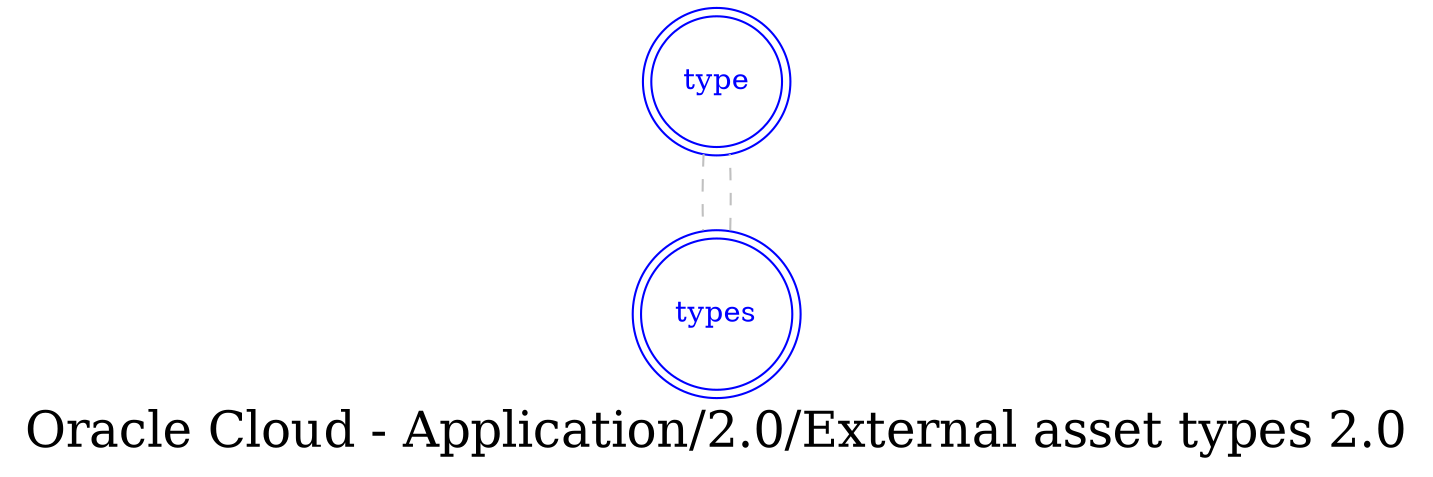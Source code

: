 digraph LexiconGraph {
graph[label="Oracle Cloud - Application/2.0/External asset types 2.0", fontsize=24]
splines=true
"type" [color=blue, fontcolor=blue, shape=doublecircle]
"types" [color=blue, fontcolor=blue, shape=doublecircle]
"types" -> "type" [color=grey, fontcolor=grey, arrowhead=none, arrowtail=none, style=dashed]
"type" -> "types" [color=grey, fontcolor=grey, arrowhead=none, arrowtail=none, style=dashed]
}
